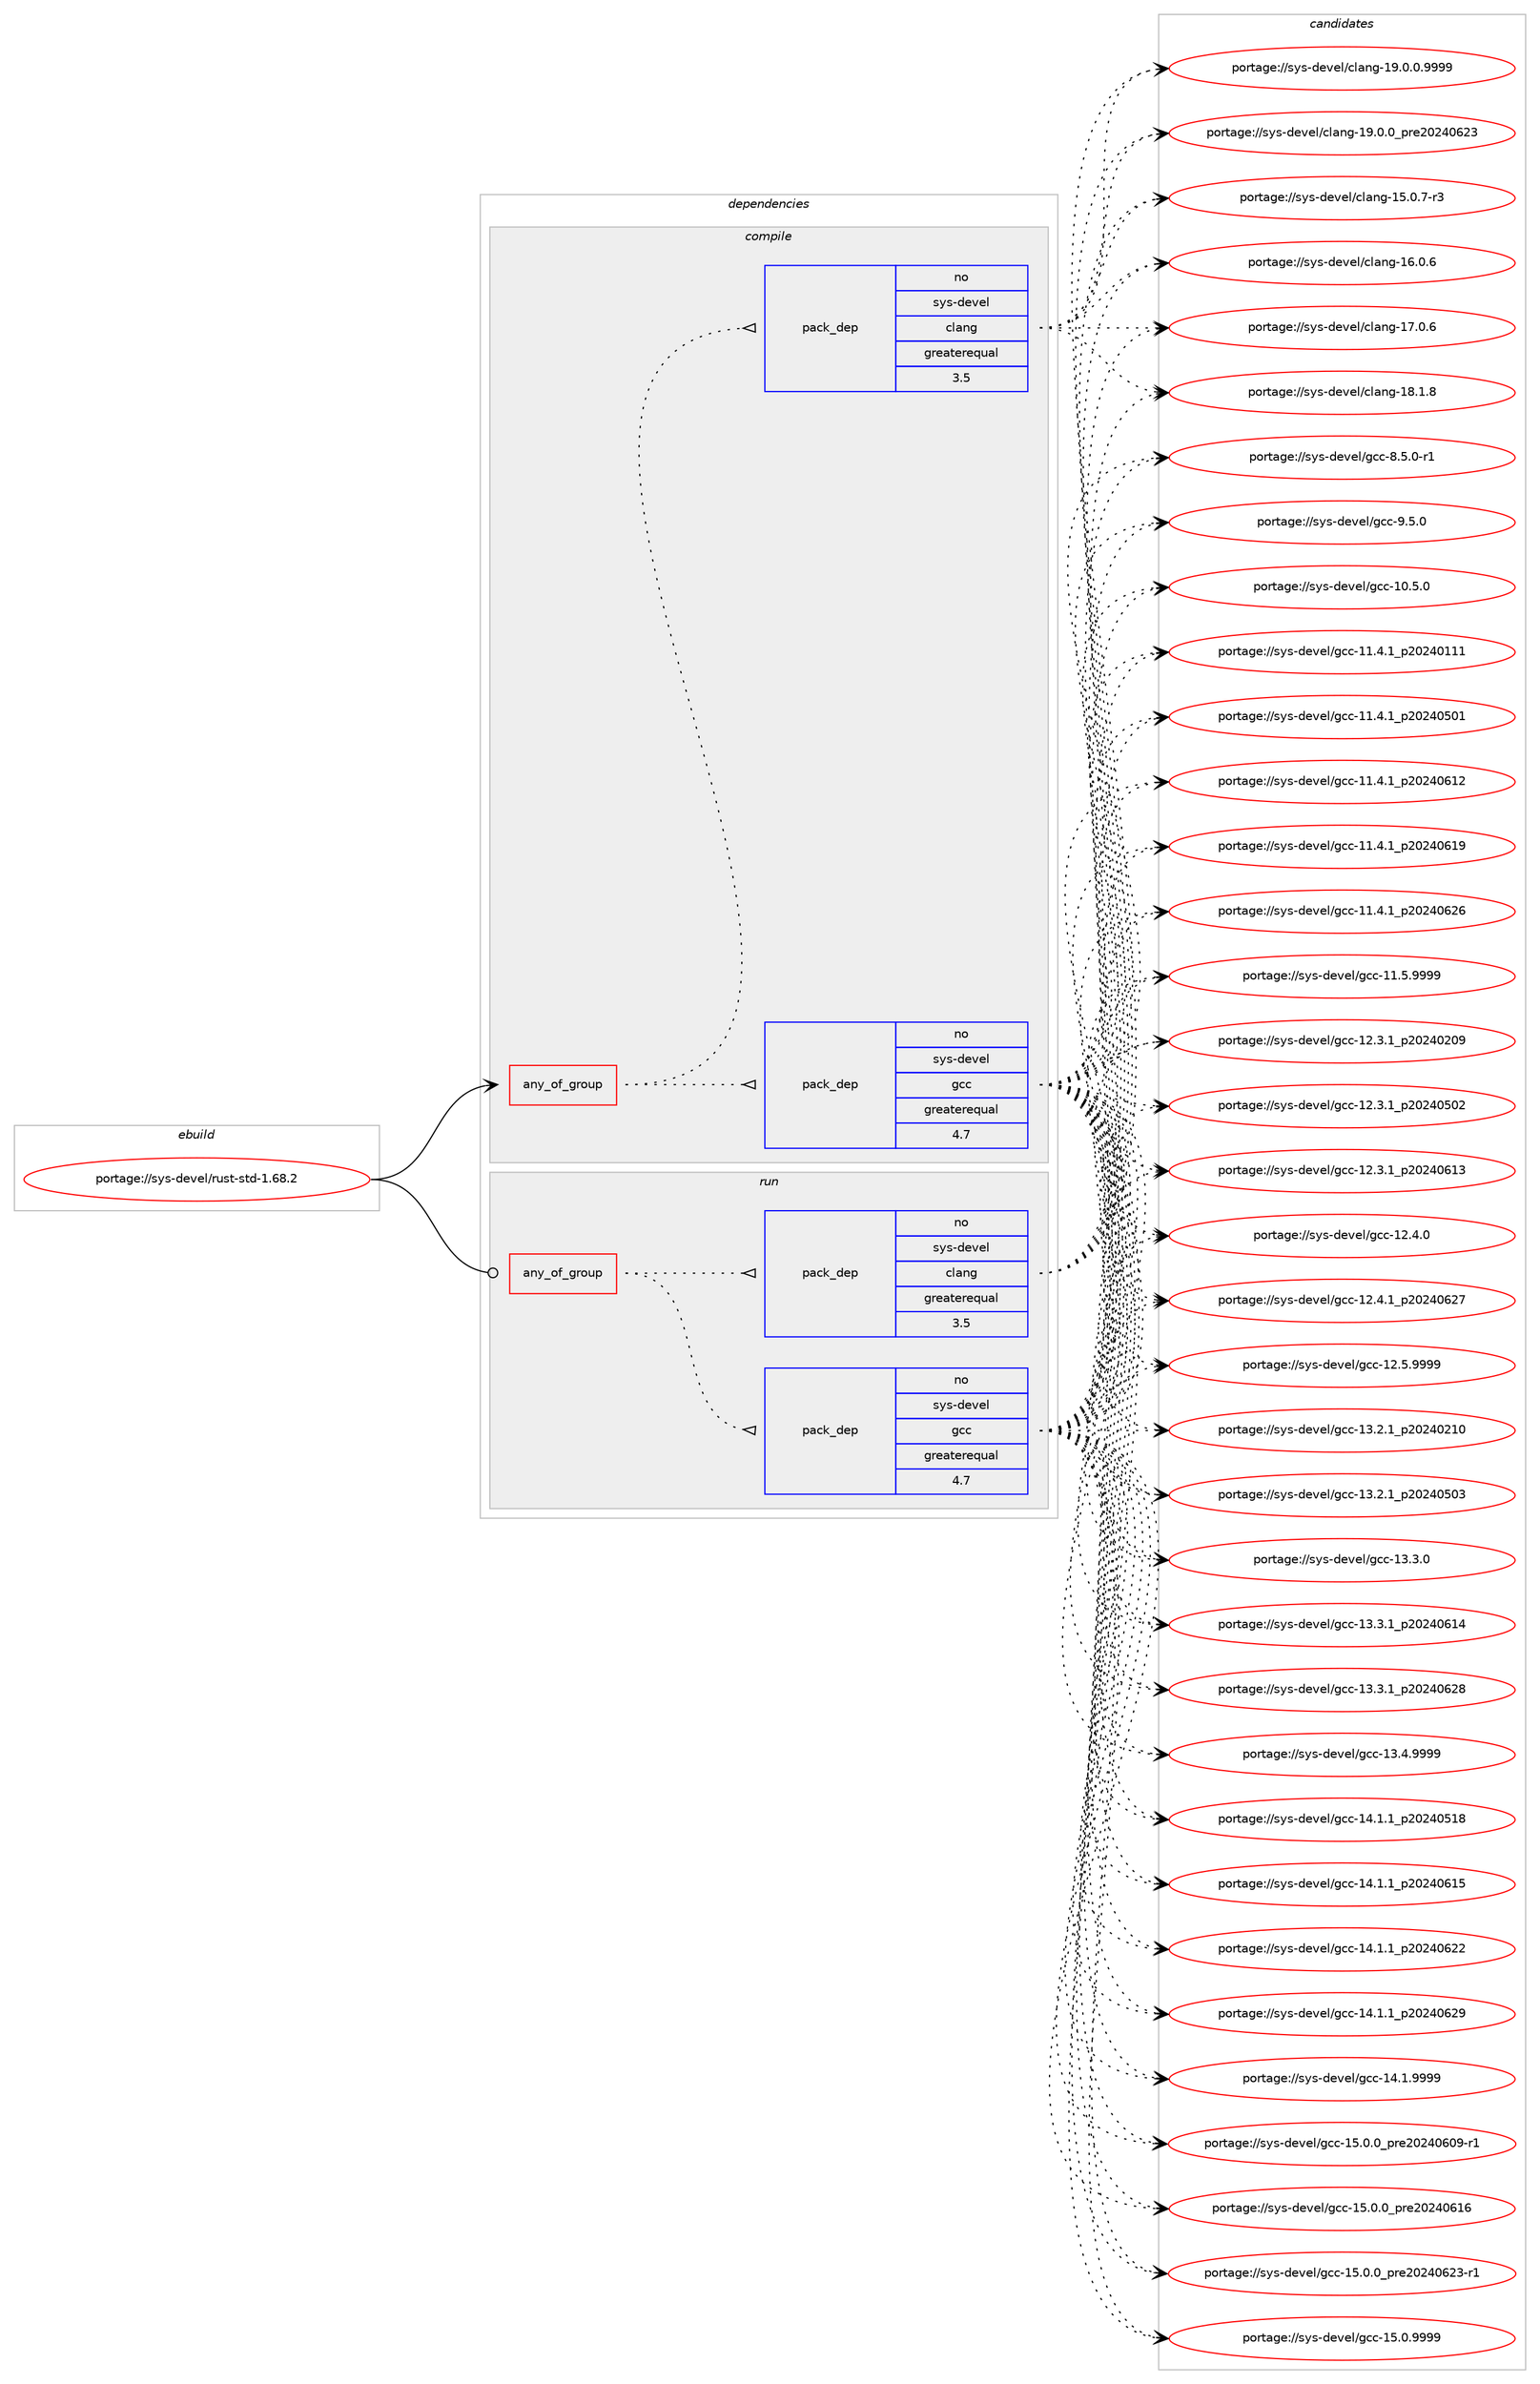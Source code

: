 digraph prolog {

# *************
# Graph options
# *************

newrank=true;
concentrate=true;
compound=true;
graph [rankdir=LR,fontname=Helvetica,fontsize=10,ranksep=1.5];#, ranksep=2.5, nodesep=0.2];
edge  [arrowhead=vee];
node  [fontname=Helvetica,fontsize=10];

# **********
# The ebuild
# **********

subgraph cluster_leftcol {
color=gray;
rank=same;
label=<<i>ebuild</i>>;
id [label="portage://sys-devel/rust-std-1.68.2", color=red, width=4, href="../sys-devel/rust-std-1.68.2.svg"];
}

# ****************
# The dependencies
# ****************

subgraph cluster_midcol {
color=gray;
label=<<i>dependencies</i>>;
subgraph cluster_compile {
fillcolor="#eeeeee";
style=filled;
label=<<i>compile</i>>;
subgraph any2678 {
dependency218269 [label=<<TABLE BORDER="0" CELLBORDER="1" CELLSPACING="0" CELLPADDING="4"><TR><TD CELLPADDING="10">any_of_group</TD></TR></TABLE>>, shape=none, color=red];subgraph pack102416 {
dependency218270 [label=<<TABLE BORDER="0" CELLBORDER="1" CELLSPACING="0" CELLPADDING="4" WIDTH="220"><TR><TD ROWSPAN="6" CELLPADDING="30">pack_dep</TD></TR><TR><TD WIDTH="110">no</TD></TR><TR><TD>sys-devel</TD></TR><TR><TD>gcc</TD></TR><TR><TD>greaterequal</TD></TR><TR><TD>4.7</TD></TR></TABLE>>, shape=none, color=blue];
}
dependency218269:e -> dependency218270:w [weight=20,style="dotted",arrowhead="oinv"];
subgraph pack102417 {
dependency218271 [label=<<TABLE BORDER="0" CELLBORDER="1" CELLSPACING="0" CELLPADDING="4" WIDTH="220"><TR><TD ROWSPAN="6" CELLPADDING="30">pack_dep</TD></TR><TR><TD WIDTH="110">no</TD></TR><TR><TD>sys-devel</TD></TR><TR><TD>clang</TD></TR><TR><TD>greaterequal</TD></TR><TR><TD>3.5</TD></TR></TABLE>>, shape=none, color=blue];
}
dependency218269:e -> dependency218271:w [weight=20,style="dotted",arrowhead="oinv"];
}
id:e -> dependency218269:w [weight=20,style="solid",arrowhead="vee"];
}
subgraph cluster_compileandrun {
fillcolor="#eeeeee";
style=filled;
label=<<i>compile and run</i>>;
}
subgraph cluster_run {
fillcolor="#eeeeee";
style=filled;
label=<<i>run</i>>;
subgraph any2679 {
dependency218272 [label=<<TABLE BORDER="0" CELLBORDER="1" CELLSPACING="0" CELLPADDING="4"><TR><TD CELLPADDING="10">any_of_group</TD></TR></TABLE>>, shape=none, color=red];subgraph pack102418 {
dependency218273 [label=<<TABLE BORDER="0" CELLBORDER="1" CELLSPACING="0" CELLPADDING="4" WIDTH="220"><TR><TD ROWSPAN="6" CELLPADDING="30">pack_dep</TD></TR><TR><TD WIDTH="110">no</TD></TR><TR><TD>sys-devel</TD></TR><TR><TD>gcc</TD></TR><TR><TD>greaterequal</TD></TR><TR><TD>4.7</TD></TR></TABLE>>, shape=none, color=blue];
}
dependency218272:e -> dependency218273:w [weight=20,style="dotted",arrowhead="oinv"];
subgraph pack102419 {
dependency218274 [label=<<TABLE BORDER="0" CELLBORDER="1" CELLSPACING="0" CELLPADDING="4" WIDTH="220"><TR><TD ROWSPAN="6" CELLPADDING="30">pack_dep</TD></TR><TR><TD WIDTH="110">no</TD></TR><TR><TD>sys-devel</TD></TR><TR><TD>clang</TD></TR><TR><TD>greaterequal</TD></TR><TR><TD>3.5</TD></TR></TABLE>>, shape=none, color=blue];
}
dependency218272:e -> dependency218274:w [weight=20,style="dotted",arrowhead="oinv"];
}
id:e -> dependency218272:w [weight=20,style="solid",arrowhead="odot"];
}
}

# **************
# The candidates
# **************

subgraph cluster_choices {
rank=same;
color=gray;
label=<<i>candidates</i>>;

subgraph choice102416 {
color=black;
nodesep=1;
choice1151211154510010111810110847103999945494846534648 [label="portage://sys-devel/gcc-10.5.0", color=red, width=4,href="../sys-devel/gcc-10.5.0.svg"];
choice1151211154510010111810110847103999945494946524649951125048505248494949 [label="portage://sys-devel/gcc-11.4.1_p20240111", color=red, width=4,href="../sys-devel/gcc-11.4.1_p20240111.svg"];
choice1151211154510010111810110847103999945494946524649951125048505248534849 [label="portage://sys-devel/gcc-11.4.1_p20240501", color=red, width=4,href="../sys-devel/gcc-11.4.1_p20240501.svg"];
choice1151211154510010111810110847103999945494946524649951125048505248544950 [label="portage://sys-devel/gcc-11.4.1_p20240612", color=red, width=4,href="../sys-devel/gcc-11.4.1_p20240612.svg"];
choice1151211154510010111810110847103999945494946524649951125048505248544957 [label="portage://sys-devel/gcc-11.4.1_p20240619", color=red, width=4,href="../sys-devel/gcc-11.4.1_p20240619.svg"];
choice1151211154510010111810110847103999945494946524649951125048505248545054 [label="portage://sys-devel/gcc-11.4.1_p20240626", color=red, width=4,href="../sys-devel/gcc-11.4.1_p20240626.svg"];
choice1151211154510010111810110847103999945494946534657575757 [label="portage://sys-devel/gcc-11.5.9999", color=red, width=4,href="../sys-devel/gcc-11.5.9999.svg"];
choice1151211154510010111810110847103999945495046514649951125048505248504857 [label="portage://sys-devel/gcc-12.3.1_p20240209", color=red, width=4,href="../sys-devel/gcc-12.3.1_p20240209.svg"];
choice1151211154510010111810110847103999945495046514649951125048505248534850 [label="portage://sys-devel/gcc-12.3.1_p20240502", color=red, width=4,href="../sys-devel/gcc-12.3.1_p20240502.svg"];
choice1151211154510010111810110847103999945495046514649951125048505248544951 [label="portage://sys-devel/gcc-12.3.1_p20240613", color=red, width=4,href="../sys-devel/gcc-12.3.1_p20240613.svg"];
choice1151211154510010111810110847103999945495046524648 [label="portage://sys-devel/gcc-12.4.0", color=red, width=4,href="../sys-devel/gcc-12.4.0.svg"];
choice1151211154510010111810110847103999945495046524649951125048505248545055 [label="portage://sys-devel/gcc-12.4.1_p20240627", color=red, width=4,href="../sys-devel/gcc-12.4.1_p20240627.svg"];
choice1151211154510010111810110847103999945495046534657575757 [label="portage://sys-devel/gcc-12.5.9999", color=red, width=4,href="../sys-devel/gcc-12.5.9999.svg"];
choice1151211154510010111810110847103999945495146504649951125048505248504948 [label="portage://sys-devel/gcc-13.2.1_p20240210", color=red, width=4,href="../sys-devel/gcc-13.2.1_p20240210.svg"];
choice1151211154510010111810110847103999945495146504649951125048505248534851 [label="portage://sys-devel/gcc-13.2.1_p20240503", color=red, width=4,href="../sys-devel/gcc-13.2.1_p20240503.svg"];
choice1151211154510010111810110847103999945495146514648 [label="portage://sys-devel/gcc-13.3.0", color=red, width=4,href="../sys-devel/gcc-13.3.0.svg"];
choice1151211154510010111810110847103999945495146514649951125048505248544952 [label="portage://sys-devel/gcc-13.3.1_p20240614", color=red, width=4,href="../sys-devel/gcc-13.3.1_p20240614.svg"];
choice1151211154510010111810110847103999945495146514649951125048505248545056 [label="portage://sys-devel/gcc-13.3.1_p20240628", color=red, width=4,href="../sys-devel/gcc-13.3.1_p20240628.svg"];
choice1151211154510010111810110847103999945495146524657575757 [label="portage://sys-devel/gcc-13.4.9999", color=red, width=4,href="../sys-devel/gcc-13.4.9999.svg"];
choice1151211154510010111810110847103999945495246494649951125048505248534956 [label="portage://sys-devel/gcc-14.1.1_p20240518", color=red, width=4,href="../sys-devel/gcc-14.1.1_p20240518.svg"];
choice1151211154510010111810110847103999945495246494649951125048505248544953 [label="portage://sys-devel/gcc-14.1.1_p20240615", color=red, width=4,href="../sys-devel/gcc-14.1.1_p20240615.svg"];
choice1151211154510010111810110847103999945495246494649951125048505248545050 [label="portage://sys-devel/gcc-14.1.1_p20240622", color=red, width=4,href="../sys-devel/gcc-14.1.1_p20240622.svg"];
choice1151211154510010111810110847103999945495246494649951125048505248545057 [label="portage://sys-devel/gcc-14.1.1_p20240629", color=red, width=4,href="../sys-devel/gcc-14.1.1_p20240629.svg"];
choice1151211154510010111810110847103999945495246494657575757 [label="portage://sys-devel/gcc-14.1.9999", color=red, width=4,href="../sys-devel/gcc-14.1.9999.svg"];
choice11512111545100101118101108471039999454953464846489511211410150485052485448574511449 [label="portage://sys-devel/gcc-15.0.0_pre20240609-r1", color=red, width=4,href="../sys-devel/gcc-15.0.0_pre20240609-r1.svg"];
choice1151211154510010111810110847103999945495346484648951121141015048505248544954 [label="portage://sys-devel/gcc-15.0.0_pre20240616", color=red, width=4,href="../sys-devel/gcc-15.0.0_pre20240616.svg"];
choice11512111545100101118101108471039999454953464846489511211410150485052485450514511449 [label="portage://sys-devel/gcc-15.0.0_pre20240623-r1", color=red, width=4,href="../sys-devel/gcc-15.0.0_pre20240623-r1.svg"];
choice1151211154510010111810110847103999945495346484657575757 [label="portage://sys-devel/gcc-15.0.9999", color=red, width=4,href="../sys-devel/gcc-15.0.9999.svg"];
choice115121115451001011181011084710399994556465346484511449 [label="portage://sys-devel/gcc-8.5.0-r1", color=red, width=4,href="../sys-devel/gcc-8.5.0-r1.svg"];
choice11512111545100101118101108471039999455746534648 [label="portage://sys-devel/gcc-9.5.0", color=red, width=4,href="../sys-devel/gcc-9.5.0.svg"];
dependency218270:e -> choice1151211154510010111810110847103999945494846534648:w [style=dotted,weight="100"];
dependency218270:e -> choice1151211154510010111810110847103999945494946524649951125048505248494949:w [style=dotted,weight="100"];
dependency218270:e -> choice1151211154510010111810110847103999945494946524649951125048505248534849:w [style=dotted,weight="100"];
dependency218270:e -> choice1151211154510010111810110847103999945494946524649951125048505248544950:w [style=dotted,weight="100"];
dependency218270:e -> choice1151211154510010111810110847103999945494946524649951125048505248544957:w [style=dotted,weight="100"];
dependency218270:e -> choice1151211154510010111810110847103999945494946524649951125048505248545054:w [style=dotted,weight="100"];
dependency218270:e -> choice1151211154510010111810110847103999945494946534657575757:w [style=dotted,weight="100"];
dependency218270:e -> choice1151211154510010111810110847103999945495046514649951125048505248504857:w [style=dotted,weight="100"];
dependency218270:e -> choice1151211154510010111810110847103999945495046514649951125048505248534850:w [style=dotted,weight="100"];
dependency218270:e -> choice1151211154510010111810110847103999945495046514649951125048505248544951:w [style=dotted,weight="100"];
dependency218270:e -> choice1151211154510010111810110847103999945495046524648:w [style=dotted,weight="100"];
dependency218270:e -> choice1151211154510010111810110847103999945495046524649951125048505248545055:w [style=dotted,weight="100"];
dependency218270:e -> choice1151211154510010111810110847103999945495046534657575757:w [style=dotted,weight="100"];
dependency218270:e -> choice1151211154510010111810110847103999945495146504649951125048505248504948:w [style=dotted,weight="100"];
dependency218270:e -> choice1151211154510010111810110847103999945495146504649951125048505248534851:w [style=dotted,weight="100"];
dependency218270:e -> choice1151211154510010111810110847103999945495146514648:w [style=dotted,weight="100"];
dependency218270:e -> choice1151211154510010111810110847103999945495146514649951125048505248544952:w [style=dotted,weight="100"];
dependency218270:e -> choice1151211154510010111810110847103999945495146514649951125048505248545056:w [style=dotted,weight="100"];
dependency218270:e -> choice1151211154510010111810110847103999945495146524657575757:w [style=dotted,weight="100"];
dependency218270:e -> choice1151211154510010111810110847103999945495246494649951125048505248534956:w [style=dotted,weight="100"];
dependency218270:e -> choice1151211154510010111810110847103999945495246494649951125048505248544953:w [style=dotted,weight="100"];
dependency218270:e -> choice1151211154510010111810110847103999945495246494649951125048505248545050:w [style=dotted,weight="100"];
dependency218270:e -> choice1151211154510010111810110847103999945495246494649951125048505248545057:w [style=dotted,weight="100"];
dependency218270:e -> choice1151211154510010111810110847103999945495246494657575757:w [style=dotted,weight="100"];
dependency218270:e -> choice11512111545100101118101108471039999454953464846489511211410150485052485448574511449:w [style=dotted,weight="100"];
dependency218270:e -> choice1151211154510010111810110847103999945495346484648951121141015048505248544954:w [style=dotted,weight="100"];
dependency218270:e -> choice11512111545100101118101108471039999454953464846489511211410150485052485450514511449:w [style=dotted,weight="100"];
dependency218270:e -> choice1151211154510010111810110847103999945495346484657575757:w [style=dotted,weight="100"];
dependency218270:e -> choice115121115451001011181011084710399994556465346484511449:w [style=dotted,weight="100"];
dependency218270:e -> choice11512111545100101118101108471039999455746534648:w [style=dotted,weight="100"];
}
subgraph choice102417 {
color=black;
nodesep=1;
choice11512111545100101118101108479910897110103454953464846554511451 [label="portage://sys-devel/clang-15.0.7-r3", color=red, width=4,href="../sys-devel/clang-15.0.7-r3.svg"];
choice1151211154510010111810110847991089711010345495446484654 [label="portage://sys-devel/clang-16.0.6", color=red, width=4,href="../sys-devel/clang-16.0.6.svg"];
choice1151211154510010111810110847991089711010345495546484654 [label="portage://sys-devel/clang-17.0.6", color=red, width=4,href="../sys-devel/clang-17.0.6.svg"];
choice1151211154510010111810110847991089711010345495646494656 [label="portage://sys-devel/clang-18.1.8", color=red, width=4,href="../sys-devel/clang-18.1.8.svg"];
choice11512111545100101118101108479910897110103454957464846484657575757 [label="portage://sys-devel/clang-19.0.0.9999", color=red, width=4,href="../sys-devel/clang-19.0.0.9999.svg"];
choice1151211154510010111810110847991089711010345495746484648951121141015048505248545051 [label="portage://sys-devel/clang-19.0.0_pre20240623", color=red, width=4,href="../sys-devel/clang-19.0.0_pre20240623.svg"];
dependency218271:e -> choice11512111545100101118101108479910897110103454953464846554511451:w [style=dotted,weight="100"];
dependency218271:e -> choice1151211154510010111810110847991089711010345495446484654:w [style=dotted,weight="100"];
dependency218271:e -> choice1151211154510010111810110847991089711010345495546484654:w [style=dotted,weight="100"];
dependency218271:e -> choice1151211154510010111810110847991089711010345495646494656:w [style=dotted,weight="100"];
dependency218271:e -> choice11512111545100101118101108479910897110103454957464846484657575757:w [style=dotted,weight="100"];
dependency218271:e -> choice1151211154510010111810110847991089711010345495746484648951121141015048505248545051:w [style=dotted,weight="100"];
}
subgraph choice102418 {
color=black;
nodesep=1;
choice1151211154510010111810110847103999945494846534648 [label="portage://sys-devel/gcc-10.5.0", color=red, width=4,href="../sys-devel/gcc-10.5.0.svg"];
choice1151211154510010111810110847103999945494946524649951125048505248494949 [label="portage://sys-devel/gcc-11.4.1_p20240111", color=red, width=4,href="../sys-devel/gcc-11.4.1_p20240111.svg"];
choice1151211154510010111810110847103999945494946524649951125048505248534849 [label="portage://sys-devel/gcc-11.4.1_p20240501", color=red, width=4,href="../sys-devel/gcc-11.4.1_p20240501.svg"];
choice1151211154510010111810110847103999945494946524649951125048505248544950 [label="portage://sys-devel/gcc-11.4.1_p20240612", color=red, width=4,href="../sys-devel/gcc-11.4.1_p20240612.svg"];
choice1151211154510010111810110847103999945494946524649951125048505248544957 [label="portage://sys-devel/gcc-11.4.1_p20240619", color=red, width=4,href="../sys-devel/gcc-11.4.1_p20240619.svg"];
choice1151211154510010111810110847103999945494946524649951125048505248545054 [label="portage://sys-devel/gcc-11.4.1_p20240626", color=red, width=4,href="../sys-devel/gcc-11.4.1_p20240626.svg"];
choice1151211154510010111810110847103999945494946534657575757 [label="portage://sys-devel/gcc-11.5.9999", color=red, width=4,href="../sys-devel/gcc-11.5.9999.svg"];
choice1151211154510010111810110847103999945495046514649951125048505248504857 [label="portage://sys-devel/gcc-12.3.1_p20240209", color=red, width=4,href="../sys-devel/gcc-12.3.1_p20240209.svg"];
choice1151211154510010111810110847103999945495046514649951125048505248534850 [label="portage://sys-devel/gcc-12.3.1_p20240502", color=red, width=4,href="../sys-devel/gcc-12.3.1_p20240502.svg"];
choice1151211154510010111810110847103999945495046514649951125048505248544951 [label="portage://sys-devel/gcc-12.3.1_p20240613", color=red, width=4,href="../sys-devel/gcc-12.3.1_p20240613.svg"];
choice1151211154510010111810110847103999945495046524648 [label="portage://sys-devel/gcc-12.4.0", color=red, width=4,href="../sys-devel/gcc-12.4.0.svg"];
choice1151211154510010111810110847103999945495046524649951125048505248545055 [label="portage://sys-devel/gcc-12.4.1_p20240627", color=red, width=4,href="../sys-devel/gcc-12.4.1_p20240627.svg"];
choice1151211154510010111810110847103999945495046534657575757 [label="portage://sys-devel/gcc-12.5.9999", color=red, width=4,href="../sys-devel/gcc-12.5.9999.svg"];
choice1151211154510010111810110847103999945495146504649951125048505248504948 [label="portage://sys-devel/gcc-13.2.1_p20240210", color=red, width=4,href="../sys-devel/gcc-13.2.1_p20240210.svg"];
choice1151211154510010111810110847103999945495146504649951125048505248534851 [label="portage://sys-devel/gcc-13.2.1_p20240503", color=red, width=4,href="../sys-devel/gcc-13.2.1_p20240503.svg"];
choice1151211154510010111810110847103999945495146514648 [label="portage://sys-devel/gcc-13.3.0", color=red, width=4,href="../sys-devel/gcc-13.3.0.svg"];
choice1151211154510010111810110847103999945495146514649951125048505248544952 [label="portage://sys-devel/gcc-13.3.1_p20240614", color=red, width=4,href="../sys-devel/gcc-13.3.1_p20240614.svg"];
choice1151211154510010111810110847103999945495146514649951125048505248545056 [label="portage://sys-devel/gcc-13.3.1_p20240628", color=red, width=4,href="../sys-devel/gcc-13.3.1_p20240628.svg"];
choice1151211154510010111810110847103999945495146524657575757 [label="portage://sys-devel/gcc-13.4.9999", color=red, width=4,href="../sys-devel/gcc-13.4.9999.svg"];
choice1151211154510010111810110847103999945495246494649951125048505248534956 [label="portage://sys-devel/gcc-14.1.1_p20240518", color=red, width=4,href="../sys-devel/gcc-14.1.1_p20240518.svg"];
choice1151211154510010111810110847103999945495246494649951125048505248544953 [label="portage://sys-devel/gcc-14.1.1_p20240615", color=red, width=4,href="../sys-devel/gcc-14.1.1_p20240615.svg"];
choice1151211154510010111810110847103999945495246494649951125048505248545050 [label="portage://sys-devel/gcc-14.1.1_p20240622", color=red, width=4,href="../sys-devel/gcc-14.1.1_p20240622.svg"];
choice1151211154510010111810110847103999945495246494649951125048505248545057 [label="portage://sys-devel/gcc-14.1.1_p20240629", color=red, width=4,href="../sys-devel/gcc-14.1.1_p20240629.svg"];
choice1151211154510010111810110847103999945495246494657575757 [label="portage://sys-devel/gcc-14.1.9999", color=red, width=4,href="../sys-devel/gcc-14.1.9999.svg"];
choice11512111545100101118101108471039999454953464846489511211410150485052485448574511449 [label="portage://sys-devel/gcc-15.0.0_pre20240609-r1", color=red, width=4,href="../sys-devel/gcc-15.0.0_pre20240609-r1.svg"];
choice1151211154510010111810110847103999945495346484648951121141015048505248544954 [label="portage://sys-devel/gcc-15.0.0_pre20240616", color=red, width=4,href="../sys-devel/gcc-15.0.0_pre20240616.svg"];
choice11512111545100101118101108471039999454953464846489511211410150485052485450514511449 [label="portage://sys-devel/gcc-15.0.0_pre20240623-r1", color=red, width=4,href="../sys-devel/gcc-15.0.0_pre20240623-r1.svg"];
choice1151211154510010111810110847103999945495346484657575757 [label="portage://sys-devel/gcc-15.0.9999", color=red, width=4,href="../sys-devel/gcc-15.0.9999.svg"];
choice115121115451001011181011084710399994556465346484511449 [label="portage://sys-devel/gcc-8.5.0-r1", color=red, width=4,href="../sys-devel/gcc-8.5.0-r1.svg"];
choice11512111545100101118101108471039999455746534648 [label="portage://sys-devel/gcc-9.5.0", color=red, width=4,href="../sys-devel/gcc-9.5.0.svg"];
dependency218273:e -> choice1151211154510010111810110847103999945494846534648:w [style=dotted,weight="100"];
dependency218273:e -> choice1151211154510010111810110847103999945494946524649951125048505248494949:w [style=dotted,weight="100"];
dependency218273:e -> choice1151211154510010111810110847103999945494946524649951125048505248534849:w [style=dotted,weight="100"];
dependency218273:e -> choice1151211154510010111810110847103999945494946524649951125048505248544950:w [style=dotted,weight="100"];
dependency218273:e -> choice1151211154510010111810110847103999945494946524649951125048505248544957:w [style=dotted,weight="100"];
dependency218273:e -> choice1151211154510010111810110847103999945494946524649951125048505248545054:w [style=dotted,weight="100"];
dependency218273:e -> choice1151211154510010111810110847103999945494946534657575757:w [style=dotted,weight="100"];
dependency218273:e -> choice1151211154510010111810110847103999945495046514649951125048505248504857:w [style=dotted,weight="100"];
dependency218273:e -> choice1151211154510010111810110847103999945495046514649951125048505248534850:w [style=dotted,weight="100"];
dependency218273:e -> choice1151211154510010111810110847103999945495046514649951125048505248544951:w [style=dotted,weight="100"];
dependency218273:e -> choice1151211154510010111810110847103999945495046524648:w [style=dotted,weight="100"];
dependency218273:e -> choice1151211154510010111810110847103999945495046524649951125048505248545055:w [style=dotted,weight="100"];
dependency218273:e -> choice1151211154510010111810110847103999945495046534657575757:w [style=dotted,weight="100"];
dependency218273:e -> choice1151211154510010111810110847103999945495146504649951125048505248504948:w [style=dotted,weight="100"];
dependency218273:e -> choice1151211154510010111810110847103999945495146504649951125048505248534851:w [style=dotted,weight="100"];
dependency218273:e -> choice1151211154510010111810110847103999945495146514648:w [style=dotted,weight="100"];
dependency218273:e -> choice1151211154510010111810110847103999945495146514649951125048505248544952:w [style=dotted,weight="100"];
dependency218273:e -> choice1151211154510010111810110847103999945495146514649951125048505248545056:w [style=dotted,weight="100"];
dependency218273:e -> choice1151211154510010111810110847103999945495146524657575757:w [style=dotted,weight="100"];
dependency218273:e -> choice1151211154510010111810110847103999945495246494649951125048505248534956:w [style=dotted,weight="100"];
dependency218273:e -> choice1151211154510010111810110847103999945495246494649951125048505248544953:w [style=dotted,weight="100"];
dependency218273:e -> choice1151211154510010111810110847103999945495246494649951125048505248545050:w [style=dotted,weight="100"];
dependency218273:e -> choice1151211154510010111810110847103999945495246494649951125048505248545057:w [style=dotted,weight="100"];
dependency218273:e -> choice1151211154510010111810110847103999945495246494657575757:w [style=dotted,weight="100"];
dependency218273:e -> choice11512111545100101118101108471039999454953464846489511211410150485052485448574511449:w [style=dotted,weight="100"];
dependency218273:e -> choice1151211154510010111810110847103999945495346484648951121141015048505248544954:w [style=dotted,weight="100"];
dependency218273:e -> choice11512111545100101118101108471039999454953464846489511211410150485052485450514511449:w [style=dotted,weight="100"];
dependency218273:e -> choice1151211154510010111810110847103999945495346484657575757:w [style=dotted,weight="100"];
dependency218273:e -> choice115121115451001011181011084710399994556465346484511449:w [style=dotted,weight="100"];
dependency218273:e -> choice11512111545100101118101108471039999455746534648:w [style=dotted,weight="100"];
}
subgraph choice102419 {
color=black;
nodesep=1;
choice11512111545100101118101108479910897110103454953464846554511451 [label="portage://sys-devel/clang-15.0.7-r3", color=red, width=4,href="../sys-devel/clang-15.0.7-r3.svg"];
choice1151211154510010111810110847991089711010345495446484654 [label="portage://sys-devel/clang-16.0.6", color=red, width=4,href="../sys-devel/clang-16.0.6.svg"];
choice1151211154510010111810110847991089711010345495546484654 [label="portage://sys-devel/clang-17.0.6", color=red, width=4,href="../sys-devel/clang-17.0.6.svg"];
choice1151211154510010111810110847991089711010345495646494656 [label="portage://sys-devel/clang-18.1.8", color=red, width=4,href="../sys-devel/clang-18.1.8.svg"];
choice11512111545100101118101108479910897110103454957464846484657575757 [label="portage://sys-devel/clang-19.0.0.9999", color=red, width=4,href="../sys-devel/clang-19.0.0.9999.svg"];
choice1151211154510010111810110847991089711010345495746484648951121141015048505248545051 [label="portage://sys-devel/clang-19.0.0_pre20240623", color=red, width=4,href="../sys-devel/clang-19.0.0_pre20240623.svg"];
dependency218274:e -> choice11512111545100101118101108479910897110103454953464846554511451:w [style=dotted,weight="100"];
dependency218274:e -> choice1151211154510010111810110847991089711010345495446484654:w [style=dotted,weight="100"];
dependency218274:e -> choice1151211154510010111810110847991089711010345495546484654:w [style=dotted,weight="100"];
dependency218274:e -> choice1151211154510010111810110847991089711010345495646494656:w [style=dotted,weight="100"];
dependency218274:e -> choice11512111545100101118101108479910897110103454957464846484657575757:w [style=dotted,weight="100"];
dependency218274:e -> choice1151211154510010111810110847991089711010345495746484648951121141015048505248545051:w [style=dotted,weight="100"];
}
}

}

